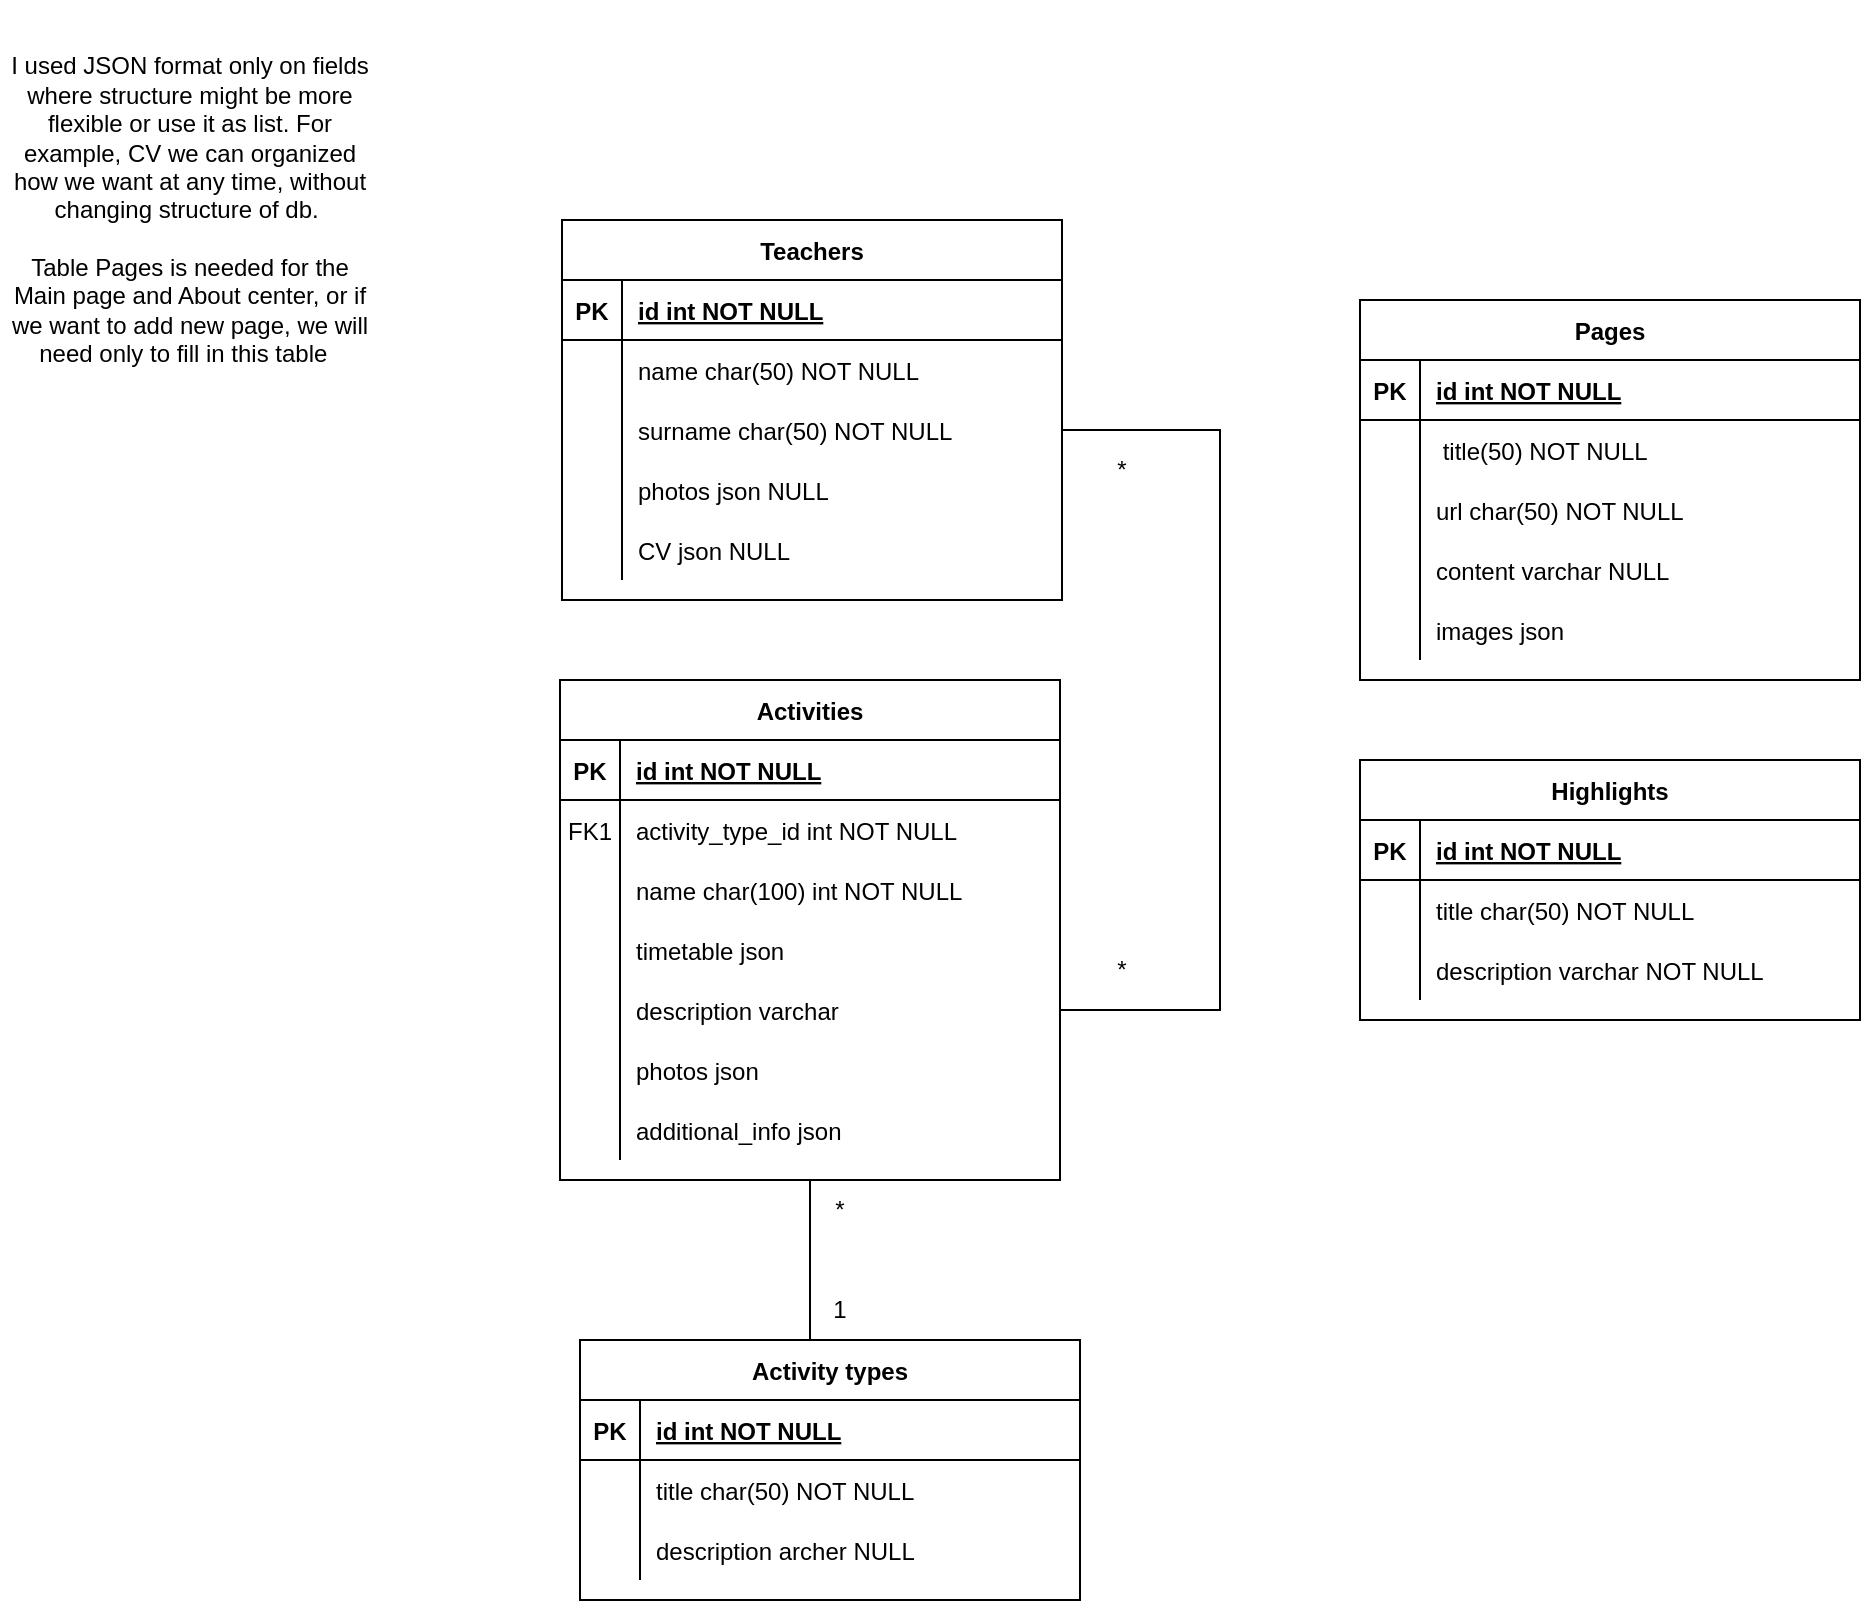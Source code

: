 <mxfile version="26.2.8">
  <diagram id="R2lEEEUBdFMjLlhIrx00" name="Page-1">
    <mxGraphModel dx="1828" dy="672" grid="1" gridSize="10" guides="1" tooltips="1" connect="1" arrows="1" fold="1" page="1" pageScale="1" pageWidth="850" pageHeight="1100" math="0" shadow="0" extFonts="Permanent Marker^https://fonts.googleapis.com/css?family=Permanent+Marker">
      <root>
        <mxCell id="0" />
        <mxCell id="1" parent="0" />
        <mxCell id="wKe0ogmMWTsK34M67j4x-1" value="Activity types" style="shape=table;startSize=30;container=1;collapsible=1;childLayout=tableLayout;fixedRows=1;rowLines=0;fontStyle=1;align=center;resizeLast=1;" vertex="1" parent="1">
          <mxGeometry x="130" y="680" width="250" height="130" as="geometry" />
        </mxCell>
        <mxCell id="wKe0ogmMWTsK34M67j4x-2" value="" style="shape=partialRectangle;collapsible=0;dropTarget=0;pointerEvents=0;fillColor=none;points=[[0,0.5],[1,0.5]];portConstraint=eastwest;top=0;left=0;right=0;bottom=1;" vertex="1" parent="wKe0ogmMWTsK34M67j4x-1">
          <mxGeometry y="30" width="250" height="30" as="geometry" />
        </mxCell>
        <mxCell id="wKe0ogmMWTsK34M67j4x-3" value="PK" style="shape=partialRectangle;overflow=hidden;connectable=0;fillColor=none;top=0;left=0;bottom=0;right=0;fontStyle=1;" vertex="1" parent="wKe0ogmMWTsK34M67j4x-2">
          <mxGeometry width="30" height="30" as="geometry">
            <mxRectangle width="30" height="30" as="alternateBounds" />
          </mxGeometry>
        </mxCell>
        <mxCell id="wKe0ogmMWTsK34M67j4x-4" value="id int NOT NULL" style="shape=partialRectangle;overflow=hidden;connectable=0;fillColor=none;top=0;left=0;bottom=0;right=0;align=left;spacingLeft=6;fontStyle=5;" vertex="1" parent="wKe0ogmMWTsK34M67j4x-2">
          <mxGeometry x="30" width="220" height="30" as="geometry">
            <mxRectangle width="220" height="30" as="alternateBounds" />
          </mxGeometry>
        </mxCell>
        <mxCell id="wKe0ogmMWTsK34M67j4x-5" value="" style="shape=partialRectangle;collapsible=0;dropTarget=0;pointerEvents=0;fillColor=none;points=[[0,0.5],[1,0.5]];portConstraint=eastwest;top=0;left=0;right=0;bottom=0;" vertex="1" parent="wKe0ogmMWTsK34M67j4x-1">
          <mxGeometry y="60" width="250" height="30" as="geometry" />
        </mxCell>
        <mxCell id="wKe0ogmMWTsK34M67j4x-6" value="" style="shape=partialRectangle;overflow=hidden;connectable=0;fillColor=none;top=0;left=0;bottom=0;right=0;" vertex="1" parent="wKe0ogmMWTsK34M67j4x-5">
          <mxGeometry width="30" height="30" as="geometry">
            <mxRectangle width="30" height="30" as="alternateBounds" />
          </mxGeometry>
        </mxCell>
        <mxCell id="wKe0ogmMWTsK34M67j4x-7" value="title char(50) NOT NULL" style="shape=partialRectangle;overflow=hidden;connectable=0;fillColor=none;top=0;left=0;bottom=0;right=0;align=left;spacingLeft=6;" vertex="1" parent="wKe0ogmMWTsK34M67j4x-5">
          <mxGeometry x="30" width="220" height="30" as="geometry">
            <mxRectangle width="220" height="30" as="alternateBounds" />
          </mxGeometry>
        </mxCell>
        <mxCell id="wKe0ogmMWTsK34M67j4x-8" value="" style="shape=partialRectangle;collapsible=0;dropTarget=0;pointerEvents=0;fillColor=none;points=[[0,0.5],[1,0.5]];portConstraint=eastwest;top=0;left=0;right=0;bottom=0;" vertex="1" parent="wKe0ogmMWTsK34M67j4x-1">
          <mxGeometry y="90" width="250" height="30" as="geometry" />
        </mxCell>
        <mxCell id="wKe0ogmMWTsK34M67j4x-9" value="" style="shape=partialRectangle;overflow=hidden;connectable=0;fillColor=none;top=0;left=0;bottom=0;right=0;" vertex="1" parent="wKe0ogmMWTsK34M67j4x-8">
          <mxGeometry width="30" height="30" as="geometry">
            <mxRectangle width="30" height="30" as="alternateBounds" />
          </mxGeometry>
        </mxCell>
        <mxCell id="wKe0ogmMWTsK34M67j4x-10" value="description archer NULL" style="shape=partialRectangle;overflow=hidden;connectable=0;fillColor=none;top=0;left=0;bottom=0;right=0;align=left;spacingLeft=6;" vertex="1" parent="wKe0ogmMWTsK34M67j4x-8">
          <mxGeometry x="30" width="220" height="30" as="geometry">
            <mxRectangle width="220" height="30" as="alternateBounds" />
          </mxGeometry>
        </mxCell>
        <mxCell id="wKe0ogmMWTsK34M67j4x-11" value="Activities" style="shape=table;startSize=30;container=1;collapsible=1;childLayout=tableLayout;fixedRows=1;rowLines=0;fontStyle=1;align=center;resizeLast=1;" vertex="1" parent="1">
          <mxGeometry x="120" y="350" width="250" height="250" as="geometry" />
        </mxCell>
        <mxCell id="wKe0ogmMWTsK34M67j4x-12" value="" style="shape=partialRectangle;collapsible=0;dropTarget=0;pointerEvents=0;fillColor=none;points=[[0,0.5],[1,0.5]];portConstraint=eastwest;top=0;left=0;right=0;bottom=1;" vertex="1" parent="wKe0ogmMWTsK34M67j4x-11">
          <mxGeometry y="30" width="250" height="30" as="geometry" />
        </mxCell>
        <mxCell id="wKe0ogmMWTsK34M67j4x-13" value="PK" style="shape=partialRectangle;overflow=hidden;connectable=0;fillColor=none;top=0;left=0;bottom=0;right=0;fontStyle=1;" vertex="1" parent="wKe0ogmMWTsK34M67j4x-12">
          <mxGeometry width="30" height="30" as="geometry">
            <mxRectangle width="30" height="30" as="alternateBounds" />
          </mxGeometry>
        </mxCell>
        <mxCell id="wKe0ogmMWTsK34M67j4x-14" value="id int NOT NULL " style="shape=partialRectangle;overflow=hidden;connectable=0;fillColor=none;top=0;left=0;bottom=0;right=0;align=left;spacingLeft=6;fontStyle=5;" vertex="1" parent="wKe0ogmMWTsK34M67j4x-12">
          <mxGeometry x="30" width="220" height="30" as="geometry">
            <mxRectangle width="220" height="30" as="alternateBounds" />
          </mxGeometry>
        </mxCell>
        <mxCell id="wKe0ogmMWTsK34M67j4x-15" value="" style="shape=partialRectangle;collapsible=0;dropTarget=0;pointerEvents=0;fillColor=none;points=[[0,0.5],[1,0.5]];portConstraint=eastwest;top=0;left=0;right=0;bottom=0;" vertex="1" parent="wKe0ogmMWTsK34M67j4x-11">
          <mxGeometry y="60" width="250" height="30" as="geometry" />
        </mxCell>
        <mxCell id="wKe0ogmMWTsK34M67j4x-16" value="FK1" style="shape=partialRectangle;overflow=hidden;connectable=0;fillColor=none;top=0;left=0;bottom=0;right=0;" vertex="1" parent="wKe0ogmMWTsK34M67j4x-15">
          <mxGeometry width="30" height="30" as="geometry">
            <mxRectangle width="30" height="30" as="alternateBounds" />
          </mxGeometry>
        </mxCell>
        <mxCell id="wKe0ogmMWTsK34M67j4x-17" value="activity_type_id int NOT NULL" style="shape=partialRectangle;overflow=hidden;connectable=0;fillColor=none;top=0;left=0;bottom=0;right=0;align=left;spacingLeft=6;" vertex="1" parent="wKe0ogmMWTsK34M67j4x-15">
          <mxGeometry x="30" width="220" height="30" as="geometry">
            <mxRectangle width="220" height="30" as="alternateBounds" />
          </mxGeometry>
        </mxCell>
        <mxCell id="wKe0ogmMWTsK34M67j4x-18" value="" style="shape=partialRectangle;collapsible=0;dropTarget=0;pointerEvents=0;fillColor=none;points=[[0,0.5],[1,0.5]];portConstraint=eastwest;top=0;left=0;right=0;bottom=0;" vertex="1" parent="wKe0ogmMWTsK34M67j4x-11">
          <mxGeometry y="90" width="250" height="30" as="geometry" />
        </mxCell>
        <mxCell id="wKe0ogmMWTsK34M67j4x-19" value="" style="shape=partialRectangle;overflow=hidden;connectable=0;fillColor=none;top=0;left=0;bottom=0;right=0;" vertex="1" parent="wKe0ogmMWTsK34M67j4x-18">
          <mxGeometry width="30" height="30" as="geometry">
            <mxRectangle width="30" height="30" as="alternateBounds" />
          </mxGeometry>
        </mxCell>
        <mxCell id="wKe0ogmMWTsK34M67j4x-20" value="name char(100) int NOT NULL" style="shape=partialRectangle;overflow=hidden;connectable=0;fillColor=none;top=0;left=0;bottom=0;right=0;align=left;spacingLeft=6;" vertex="1" parent="wKe0ogmMWTsK34M67j4x-18">
          <mxGeometry x="30" width="220" height="30" as="geometry">
            <mxRectangle width="220" height="30" as="alternateBounds" />
          </mxGeometry>
        </mxCell>
        <mxCell id="wKe0ogmMWTsK34M67j4x-37" value="" style="shape=partialRectangle;collapsible=0;dropTarget=0;pointerEvents=0;fillColor=none;points=[[0,0.5],[1,0.5]];portConstraint=eastwest;top=0;left=0;right=0;bottom=0;" vertex="1" parent="wKe0ogmMWTsK34M67j4x-11">
          <mxGeometry y="120" width="250" height="30" as="geometry" />
        </mxCell>
        <mxCell id="wKe0ogmMWTsK34M67j4x-38" value="" style="shape=partialRectangle;overflow=hidden;connectable=0;fillColor=none;top=0;left=0;bottom=0;right=0;" vertex="1" parent="wKe0ogmMWTsK34M67j4x-37">
          <mxGeometry width="30" height="30" as="geometry">
            <mxRectangle width="30" height="30" as="alternateBounds" />
          </mxGeometry>
        </mxCell>
        <mxCell id="wKe0ogmMWTsK34M67j4x-39" value="timetable json" style="shape=partialRectangle;overflow=hidden;connectable=0;fillColor=none;top=0;left=0;bottom=0;right=0;align=left;spacingLeft=6;" vertex="1" parent="wKe0ogmMWTsK34M67j4x-37">
          <mxGeometry x="30" width="220" height="30" as="geometry">
            <mxRectangle width="220" height="30" as="alternateBounds" />
          </mxGeometry>
        </mxCell>
        <mxCell id="wKe0ogmMWTsK34M67j4x-40" value="" style="shape=partialRectangle;collapsible=0;dropTarget=0;pointerEvents=0;fillColor=none;points=[[0,0.5],[1,0.5]];portConstraint=eastwest;top=0;left=0;right=0;bottom=0;" vertex="1" parent="wKe0ogmMWTsK34M67j4x-11">
          <mxGeometry y="150" width="250" height="30" as="geometry" />
        </mxCell>
        <mxCell id="wKe0ogmMWTsK34M67j4x-41" value="" style="shape=partialRectangle;overflow=hidden;connectable=0;fillColor=none;top=0;left=0;bottom=0;right=0;" vertex="1" parent="wKe0ogmMWTsK34M67j4x-40">
          <mxGeometry width="30" height="30" as="geometry">
            <mxRectangle width="30" height="30" as="alternateBounds" />
          </mxGeometry>
        </mxCell>
        <mxCell id="wKe0ogmMWTsK34M67j4x-42" value="description varchar" style="shape=partialRectangle;overflow=hidden;connectable=0;fillColor=none;top=0;left=0;bottom=0;right=0;align=left;spacingLeft=6;" vertex="1" parent="wKe0ogmMWTsK34M67j4x-40">
          <mxGeometry x="30" width="220" height="30" as="geometry">
            <mxRectangle width="220" height="30" as="alternateBounds" />
          </mxGeometry>
        </mxCell>
        <mxCell id="wKe0ogmMWTsK34M67j4x-59" value="" style="shape=partialRectangle;collapsible=0;dropTarget=0;pointerEvents=0;fillColor=none;points=[[0,0.5],[1,0.5]];portConstraint=eastwest;top=0;left=0;right=0;bottom=0;" vertex="1" parent="wKe0ogmMWTsK34M67j4x-11">
          <mxGeometry y="180" width="250" height="30" as="geometry" />
        </mxCell>
        <mxCell id="wKe0ogmMWTsK34M67j4x-60" value="" style="shape=partialRectangle;overflow=hidden;connectable=0;fillColor=none;top=0;left=0;bottom=0;right=0;" vertex="1" parent="wKe0ogmMWTsK34M67j4x-59">
          <mxGeometry width="30" height="30" as="geometry">
            <mxRectangle width="30" height="30" as="alternateBounds" />
          </mxGeometry>
        </mxCell>
        <mxCell id="wKe0ogmMWTsK34M67j4x-61" value="photos json" style="shape=partialRectangle;overflow=hidden;connectable=0;fillColor=none;top=0;left=0;bottom=0;right=0;align=left;spacingLeft=6;" vertex="1" parent="wKe0ogmMWTsK34M67j4x-59">
          <mxGeometry x="30" width="220" height="30" as="geometry">
            <mxRectangle width="220" height="30" as="alternateBounds" />
          </mxGeometry>
        </mxCell>
        <mxCell id="wKe0ogmMWTsK34M67j4x-62" value="" style="shape=partialRectangle;collapsible=0;dropTarget=0;pointerEvents=0;fillColor=none;points=[[0,0.5],[1,0.5]];portConstraint=eastwest;top=0;left=0;right=0;bottom=0;" vertex="1" parent="wKe0ogmMWTsK34M67j4x-11">
          <mxGeometry y="210" width="250" height="30" as="geometry" />
        </mxCell>
        <mxCell id="wKe0ogmMWTsK34M67j4x-63" value="" style="shape=partialRectangle;overflow=hidden;connectable=0;fillColor=none;top=0;left=0;bottom=0;right=0;" vertex="1" parent="wKe0ogmMWTsK34M67j4x-62">
          <mxGeometry width="30" height="30" as="geometry">
            <mxRectangle width="30" height="30" as="alternateBounds" />
          </mxGeometry>
        </mxCell>
        <mxCell id="wKe0ogmMWTsK34M67j4x-64" value="additional_info json" style="shape=partialRectangle;overflow=hidden;connectable=0;fillColor=none;top=0;left=0;bottom=0;right=0;align=left;spacingLeft=6;" vertex="1" parent="wKe0ogmMWTsK34M67j4x-62">
          <mxGeometry x="30" width="220" height="30" as="geometry">
            <mxRectangle width="220" height="30" as="alternateBounds" />
          </mxGeometry>
        </mxCell>
        <mxCell id="wKe0ogmMWTsK34M67j4x-21" value="Teachers" style="shape=table;startSize=30;container=1;collapsible=1;childLayout=tableLayout;fixedRows=1;rowLines=0;fontStyle=1;align=center;resizeLast=1;" vertex="1" parent="1">
          <mxGeometry x="121" y="120" width="250" height="190" as="geometry" />
        </mxCell>
        <mxCell id="wKe0ogmMWTsK34M67j4x-22" value="" style="shape=partialRectangle;collapsible=0;dropTarget=0;pointerEvents=0;fillColor=none;points=[[0,0.5],[1,0.5]];portConstraint=eastwest;top=0;left=0;right=0;bottom=1;" vertex="1" parent="wKe0ogmMWTsK34M67j4x-21">
          <mxGeometry y="30" width="250" height="30" as="geometry" />
        </mxCell>
        <mxCell id="wKe0ogmMWTsK34M67j4x-23" value="PK" style="shape=partialRectangle;overflow=hidden;connectable=0;fillColor=none;top=0;left=0;bottom=0;right=0;fontStyle=1;" vertex="1" parent="wKe0ogmMWTsK34M67j4x-22">
          <mxGeometry width="30" height="30" as="geometry">
            <mxRectangle width="30" height="30" as="alternateBounds" />
          </mxGeometry>
        </mxCell>
        <mxCell id="wKe0ogmMWTsK34M67j4x-24" value="id int NOT NULL" style="shape=partialRectangle;overflow=hidden;connectable=0;fillColor=none;top=0;left=0;bottom=0;right=0;align=left;spacingLeft=6;fontStyle=5;" vertex="1" parent="wKe0ogmMWTsK34M67j4x-22">
          <mxGeometry x="30" width="220" height="30" as="geometry">
            <mxRectangle width="220" height="30" as="alternateBounds" />
          </mxGeometry>
        </mxCell>
        <mxCell id="wKe0ogmMWTsK34M67j4x-25" value="" style="shape=partialRectangle;collapsible=0;dropTarget=0;pointerEvents=0;fillColor=none;points=[[0,0.5],[1,0.5]];portConstraint=eastwest;top=0;left=0;right=0;bottom=0;" vertex="1" parent="wKe0ogmMWTsK34M67j4x-21">
          <mxGeometry y="60" width="250" height="30" as="geometry" />
        </mxCell>
        <mxCell id="wKe0ogmMWTsK34M67j4x-26" value="" style="shape=partialRectangle;overflow=hidden;connectable=0;fillColor=none;top=0;left=0;bottom=0;right=0;" vertex="1" parent="wKe0ogmMWTsK34M67j4x-25">
          <mxGeometry width="30" height="30" as="geometry">
            <mxRectangle width="30" height="30" as="alternateBounds" />
          </mxGeometry>
        </mxCell>
        <mxCell id="wKe0ogmMWTsK34M67j4x-27" value="name char(50) NOT NULL" style="shape=partialRectangle;overflow=hidden;connectable=0;fillColor=none;top=0;left=0;bottom=0;right=0;align=left;spacingLeft=6;" vertex="1" parent="wKe0ogmMWTsK34M67j4x-25">
          <mxGeometry x="30" width="220" height="30" as="geometry">
            <mxRectangle width="220" height="30" as="alternateBounds" />
          </mxGeometry>
        </mxCell>
        <mxCell id="wKe0ogmMWTsK34M67j4x-28" value="" style="shape=partialRectangle;collapsible=0;dropTarget=0;pointerEvents=0;fillColor=none;points=[[0,0.5],[1,0.5]];portConstraint=eastwest;top=0;left=0;right=0;bottom=0;" vertex="1" parent="wKe0ogmMWTsK34M67j4x-21">
          <mxGeometry y="90" width="250" height="30" as="geometry" />
        </mxCell>
        <mxCell id="wKe0ogmMWTsK34M67j4x-29" value="" style="shape=partialRectangle;overflow=hidden;connectable=0;fillColor=none;top=0;left=0;bottom=0;right=0;" vertex="1" parent="wKe0ogmMWTsK34M67j4x-28">
          <mxGeometry width="30" height="30" as="geometry">
            <mxRectangle width="30" height="30" as="alternateBounds" />
          </mxGeometry>
        </mxCell>
        <mxCell id="wKe0ogmMWTsK34M67j4x-30" value="surname char(50) NOT NULL" style="shape=partialRectangle;overflow=hidden;connectable=0;fillColor=none;top=0;left=0;bottom=0;right=0;align=left;spacingLeft=6;" vertex="1" parent="wKe0ogmMWTsK34M67j4x-28">
          <mxGeometry x="30" width="220" height="30" as="geometry">
            <mxRectangle width="220" height="30" as="alternateBounds" />
          </mxGeometry>
        </mxCell>
        <mxCell id="wKe0ogmMWTsK34M67j4x-31" value="" style="shape=partialRectangle;collapsible=0;dropTarget=0;pointerEvents=0;fillColor=none;points=[[0,0.5],[1,0.5]];portConstraint=eastwest;top=0;left=0;right=0;bottom=0;" vertex="1" parent="wKe0ogmMWTsK34M67j4x-21">
          <mxGeometry y="120" width="250" height="30" as="geometry" />
        </mxCell>
        <mxCell id="wKe0ogmMWTsK34M67j4x-32" value="" style="shape=partialRectangle;overflow=hidden;connectable=0;fillColor=none;top=0;left=0;bottom=0;right=0;" vertex="1" parent="wKe0ogmMWTsK34M67j4x-31">
          <mxGeometry width="30" height="30" as="geometry">
            <mxRectangle width="30" height="30" as="alternateBounds" />
          </mxGeometry>
        </mxCell>
        <mxCell id="wKe0ogmMWTsK34M67j4x-33" value="photos json NULL" style="shape=partialRectangle;overflow=hidden;connectable=0;fillColor=none;top=0;left=0;bottom=0;right=0;align=left;spacingLeft=6;" vertex="1" parent="wKe0ogmMWTsK34M67j4x-31">
          <mxGeometry x="30" width="220" height="30" as="geometry">
            <mxRectangle width="220" height="30" as="alternateBounds" />
          </mxGeometry>
        </mxCell>
        <mxCell id="wKe0ogmMWTsK34M67j4x-34" value="" style="shape=partialRectangle;collapsible=0;dropTarget=0;pointerEvents=0;fillColor=none;points=[[0,0.5],[1,0.5]];portConstraint=eastwest;top=0;left=0;right=0;bottom=0;" vertex="1" parent="wKe0ogmMWTsK34M67j4x-21">
          <mxGeometry y="150" width="250" height="30" as="geometry" />
        </mxCell>
        <mxCell id="wKe0ogmMWTsK34M67j4x-35" value="" style="shape=partialRectangle;overflow=hidden;connectable=0;fillColor=none;top=0;left=0;bottom=0;right=0;" vertex="1" parent="wKe0ogmMWTsK34M67j4x-34">
          <mxGeometry width="30" height="30" as="geometry">
            <mxRectangle width="30" height="30" as="alternateBounds" />
          </mxGeometry>
        </mxCell>
        <mxCell id="wKe0ogmMWTsK34M67j4x-36" value="CV json NULL" style="shape=partialRectangle;overflow=hidden;connectable=0;fillColor=none;top=0;left=0;bottom=0;right=0;align=left;spacingLeft=6;" vertex="1" parent="wKe0ogmMWTsK34M67j4x-34">
          <mxGeometry x="30" width="220" height="30" as="geometry">
            <mxRectangle width="220" height="30" as="alternateBounds" />
          </mxGeometry>
        </mxCell>
        <mxCell id="wKe0ogmMWTsK34M67j4x-65" value="Highlights" style="shape=table;startSize=30;container=1;collapsible=1;childLayout=tableLayout;fixedRows=1;rowLines=0;fontStyle=1;align=center;resizeLast=1;" vertex="1" parent="1">
          <mxGeometry x="520" y="390" width="250" height="130" as="geometry" />
        </mxCell>
        <mxCell id="wKe0ogmMWTsK34M67j4x-66" value="" style="shape=partialRectangle;collapsible=0;dropTarget=0;pointerEvents=0;fillColor=none;points=[[0,0.5],[1,0.5]];portConstraint=eastwest;top=0;left=0;right=0;bottom=1;" vertex="1" parent="wKe0ogmMWTsK34M67j4x-65">
          <mxGeometry y="30" width="250" height="30" as="geometry" />
        </mxCell>
        <mxCell id="wKe0ogmMWTsK34M67j4x-67" value="PK" style="shape=partialRectangle;overflow=hidden;connectable=0;fillColor=none;top=0;left=0;bottom=0;right=0;fontStyle=1;" vertex="1" parent="wKe0ogmMWTsK34M67j4x-66">
          <mxGeometry width="30" height="30" as="geometry">
            <mxRectangle width="30" height="30" as="alternateBounds" />
          </mxGeometry>
        </mxCell>
        <mxCell id="wKe0ogmMWTsK34M67j4x-68" value="id int NOT NULL" style="shape=partialRectangle;overflow=hidden;connectable=0;fillColor=none;top=0;left=0;bottom=0;right=0;align=left;spacingLeft=6;fontStyle=5;" vertex="1" parent="wKe0ogmMWTsK34M67j4x-66">
          <mxGeometry x="30" width="220" height="30" as="geometry">
            <mxRectangle width="220" height="30" as="alternateBounds" />
          </mxGeometry>
        </mxCell>
        <mxCell id="wKe0ogmMWTsK34M67j4x-69" value="" style="shape=partialRectangle;collapsible=0;dropTarget=0;pointerEvents=0;fillColor=none;points=[[0,0.5],[1,0.5]];portConstraint=eastwest;top=0;left=0;right=0;bottom=0;" vertex="1" parent="wKe0ogmMWTsK34M67j4x-65">
          <mxGeometry y="60" width="250" height="30" as="geometry" />
        </mxCell>
        <mxCell id="wKe0ogmMWTsK34M67j4x-70" value="" style="shape=partialRectangle;overflow=hidden;connectable=0;fillColor=none;top=0;left=0;bottom=0;right=0;" vertex="1" parent="wKe0ogmMWTsK34M67j4x-69">
          <mxGeometry width="30" height="30" as="geometry">
            <mxRectangle width="30" height="30" as="alternateBounds" />
          </mxGeometry>
        </mxCell>
        <mxCell id="wKe0ogmMWTsK34M67j4x-71" value="title char(50) NOT NULL" style="shape=partialRectangle;overflow=hidden;connectable=0;fillColor=none;top=0;left=0;bottom=0;right=0;align=left;spacingLeft=6;" vertex="1" parent="wKe0ogmMWTsK34M67j4x-69">
          <mxGeometry x="30" width="220" height="30" as="geometry">
            <mxRectangle width="220" height="30" as="alternateBounds" />
          </mxGeometry>
        </mxCell>
        <mxCell id="wKe0ogmMWTsK34M67j4x-72" value="" style="shape=partialRectangle;collapsible=0;dropTarget=0;pointerEvents=0;fillColor=none;points=[[0,0.5],[1,0.5]];portConstraint=eastwest;top=0;left=0;right=0;bottom=0;" vertex="1" parent="wKe0ogmMWTsK34M67j4x-65">
          <mxGeometry y="90" width="250" height="30" as="geometry" />
        </mxCell>
        <mxCell id="wKe0ogmMWTsK34M67j4x-73" value="" style="shape=partialRectangle;overflow=hidden;connectable=0;fillColor=none;top=0;left=0;bottom=0;right=0;" vertex="1" parent="wKe0ogmMWTsK34M67j4x-72">
          <mxGeometry width="30" height="30" as="geometry">
            <mxRectangle width="30" height="30" as="alternateBounds" />
          </mxGeometry>
        </mxCell>
        <mxCell id="wKe0ogmMWTsK34M67j4x-74" value="description varchar NOT NULL" style="shape=partialRectangle;overflow=hidden;connectable=0;fillColor=none;top=0;left=0;bottom=0;right=0;align=left;spacingLeft=6;" vertex="1" parent="wKe0ogmMWTsK34M67j4x-72">
          <mxGeometry x="30" width="220" height="30" as="geometry">
            <mxRectangle width="220" height="30" as="alternateBounds" />
          </mxGeometry>
        </mxCell>
        <mxCell id="wKe0ogmMWTsK34M67j4x-81" value="Pages" style="shape=table;startSize=30;container=1;collapsible=1;childLayout=tableLayout;fixedRows=1;rowLines=0;fontStyle=1;align=center;resizeLast=1;" vertex="1" parent="1">
          <mxGeometry x="520" y="160" width="250" height="190" as="geometry" />
        </mxCell>
        <mxCell id="wKe0ogmMWTsK34M67j4x-82" value="" style="shape=partialRectangle;collapsible=0;dropTarget=0;pointerEvents=0;fillColor=none;points=[[0,0.5],[1,0.5]];portConstraint=eastwest;top=0;left=0;right=0;bottom=1;" vertex="1" parent="wKe0ogmMWTsK34M67j4x-81">
          <mxGeometry y="30" width="250" height="30" as="geometry" />
        </mxCell>
        <mxCell id="wKe0ogmMWTsK34M67j4x-83" value="PK" style="shape=partialRectangle;overflow=hidden;connectable=0;fillColor=none;top=0;left=0;bottom=0;right=0;fontStyle=1;" vertex="1" parent="wKe0ogmMWTsK34M67j4x-82">
          <mxGeometry width="30" height="30" as="geometry">
            <mxRectangle width="30" height="30" as="alternateBounds" />
          </mxGeometry>
        </mxCell>
        <mxCell id="wKe0ogmMWTsK34M67j4x-84" value="id int NOT NULL" style="shape=partialRectangle;overflow=hidden;connectable=0;fillColor=none;top=0;left=0;bottom=0;right=0;align=left;spacingLeft=6;fontStyle=5;" vertex="1" parent="wKe0ogmMWTsK34M67j4x-82">
          <mxGeometry x="30" width="220" height="30" as="geometry">
            <mxRectangle width="220" height="30" as="alternateBounds" />
          </mxGeometry>
        </mxCell>
        <mxCell id="wKe0ogmMWTsK34M67j4x-85" value="" style="shape=partialRectangle;collapsible=0;dropTarget=0;pointerEvents=0;fillColor=none;points=[[0,0.5],[1,0.5]];portConstraint=eastwest;top=0;left=0;right=0;bottom=0;" vertex="1" parent="wKe0ogmMWTsK34M67j4x-81">
          <mxGeometry y="60" width="250" height="30" as="geometry" />
        </mxCell>
        <mxCell id="wKe0ogmMWTsK34M67j4x-86" value="" style="shape=partialRectangle;overflow=hidden;connectable=0;fillColor=none;top=0;left=0;bottom=0;right=0;" vertex="1" parent="wKe0ogmMWTsK34M67j4x-85">
          <mxGeometry width="30" height="30" as="geometry">
            <mxRectangle width="30" height="30" as="alternateBounds" />
          </mxGeometry>
        </mxCell>
        <mxCell id="wKe0ogmMWTsK34M67j4x-87" value=" title(50) NOT NULL" style="shape=partialRectangle;overflow=hidden;connectable=0;fillColor=none;top=0;left=0;bottom=0;right=0;align=left;spacingLeft=6;" vertex="1" parent="wKe0ogmMWTsK34M67j4x-85">
          <mxGeometry x="30" width="220" height="30" as="geometry">
            <mxRectangle width="220" height="30" as="alternateBounds" />
          </mxGeometry>
        </mxCell>
        <mxCell id="wKe0ogmMWTsK34M67j4x-88" value="" style="shape=partialRectangle;collapsible=0;dropTarget=0;pointerEvents=0;fillColor=none;points=[[0,0.5],[1,0.5]];portConstraint=eastwest;top=0;left=0;right=0;bottom=0;" vertex="1" parent="wKe0ogmMWTsK34M67j4x-81">
          <mxGeometry y="90" width="250" height="30" as="geometry" />
        </mxCell>
        <mxCell id="wKe0ogmMWTsK34M67j4x-89" value="" style="shape=partialRectangle;overflow=hidden;connectable=0;fillColor=none;top=0;left=0;bottom=0;right=0;" vertex="1" parent="wKe0ogmMWTsK34M67j4x-88">
          <mxGeometry width="30" height="30" as="geometry">
            <mxRectangle width="30" height="30" as="alternateBounds" />
          </mxGeometry>
        </mxCell>
        <mxCell id="wKe0ogmMWTsK34M67j4x-90" value="url char(50) NOT NULL" style="shape=partialRectangle;overflow=hidden;connectable=0;fillColor=none;top=0;left=0;bottom=0;right=0;align=left;spacingLeft=6;" vertex="1" parent="wKe0ogmMWTsK34M67j4x-88">
          <mxGeometry x="30" width="220" height="30" as="geometry">
            <mxRectangle width="220" height="30" as="alternateBounds" />
          </mxGeometry>
        </mxCell>
        <mxCell id="wKe0ogmMWTsK34M67j4x-91" value="" style="shape=partialRectangle;collapsible=0;dropTarget=0;pointerEvents=0;fillColor=none;points=[[0,0.5],[1,0.5]];portConstraint=eastwest;top=0;left=0;right=0;bottom=0;" vertex="1" parent="wKe0ogmMWTsK34M67j4x-81">
          <mxGeometry y="120" width="250" height="30" as="geometry" />
        </mxCell>
        <mxCell id="wKe0ogmMWTsK34M67j4x-92" value="" style="shape=partialRectangle;overflow=hidden;connectable=0;fillColor=none;top=0;left=0;bottom=0;right=0;" vertex="1" parent="wKe0ogmMWTsK34M67j4x-91">
          <mxGeometry width="30" height="30" as="geometry">
            <mxRectangle width="30" height="30" as="alternateBounds" />
          </mxGeometry>
        </mxCell>
        <mxCell id="wKe0ogmMWTsK34M67j4x-93" value="content varchar NULL" style="shape=partialRectangle;overflow=hidden;connectable=0;fillColor=none;top=0;left=0;bottom=0;right=0;align=left;spacingLeft=6;" vertex="1" parent="wKe0ogmMWTsK34M67j4x-91">
          <mxGeometry x="30" width="220" height="30" as="geometry">
            <mxRectangle width="220" height="30" as="alternateBounds" />
          </mxGeometry>
        </mxCell>
        <mxCell id="wKe0ogmMWTsK34M67j4x-105" value="" style="shape=partialRectangle;collapsible=0;dropTarget=0;pointerEvents=0;fillColor=none;points=[[0,0.5],[1,0.5]];portConstraint=eastwest;top=0;left=0;right=0;bottom=0;" vertex="1" parent="wKe0ogmMWTsK34M67j4x-81">
          <mxGeometry y="150" width="250" height="30" as="geometry" />
        </mxCell>
        <mxCell id="wKe0ogmMWTsK34M67j4x-106" value="" style="shape=partialRectangle;overflow=hidden;connectable=0;fillColor=none;top=0;left=0;bottom=0;right=0;" vertex="1" parent="wKe0ogmMWTsK34M67j4x-105">
          <mxGeometry width="30" height="30" as="geometry">
            <mxRectangle width="30" height="30" as="alternateBounds" />
          </mxGeometry>
        </mxCell>
        <mxCell id="wKe0ogmMWTsK34M67j4x-107" value="images json" style="shape=partialRectangle;overflow=hidden;connectable=0;fillColor=none;top=0;left=0;bottom=0;right=0;align=left;spacingLeft=6;" vertex="1" parent="wKe0ogmMWTsK34M67j4x-105">
          <mxGeometry x="30" width="220" height="30" as="geometry">
            <mxRectangle width="220" height="30" as="alternateBounds" />
          </mxGeometry>
        </mxCell>
        <mxCell id="wKe0ogmMWTsK34M67j4x-101" style="edgeStyle=none;rounded=0;orthogonalLoop=1;jettySize=auto;html=1;exitX=1;exitY=0.5;exitDx=0;exitDy=0;entryX=1;entryY=0.5;entryDx=0;entryDy=0;endArrow=none;startFill=0;" edge="1" parent="1" source="wKe0ogmMWTsK34M67j4x-28" target="wKe0ogmMWTsK34M67j4x-40">
          <mxGeometry relative="1" as="geometry">
            <Array as="points">
              <mxPoint x="450" y="225" />
              <mxPoint x="450" y="515" />
            </Array>
          </mxGeometry>
        </mxCell>
        <mxCell id="wKe0ogmMWTsK34M67j4x-103" value="*" style="text;html=1;align=center;verticalAlign=middle;whiteSpace=wrap;rounded=0;" vertex="1" parent="1">
          <mxGeometry x="371" y="230" width="60" height="30" as="geometry" />
        </mxCell>
        <mxCell id="wKe0ogmMWTsK34M67j4x-104" value="*" style="text;html=1;align=center;verticalAlign=middle;whiteSpace=wrap;rounded=0;" vertex="1" parent="1">
          <mxGeometry x="371" y="480" width="60" height="30" as="geometry" />
        </mxCell>
        <mxCell id="wKe0ogmMWTsK34M67j4x-108" style="edgeStyle=none;rounded=0;orthogonalLoop=1;jettySize=auto;html=1;entryX=0.5;entryY=1;entryDx=0;entryDy=0;endArrow=none;startFill=0;" edge="1" parent="1" target="wKe0ogmMWTsK34M67j4x-11">
          <mxGeometry relative="1" as="geometry">
            <mxPoint x="245" y="680" as="sourcePoint" />
          </mxGeometry>
        </mxCell>
        <mxCell id="wKe0ogmMWTsK34M67j4x-109" value="*" style="text;html=1;align=center;verticalAlign=middle;whiteSpace=wrap;rounded=0;" vertex="1" parent="1">
          <mxGeometry x="230" y="600" width="60" height="30" as="geometry" />
        </mxCell>
        <mxCell id="wKe0ogmMWTsK34M67j4x-110" value="1" style="text;html=1;align=center;verticalAlign=middle;whiteSpace=wrap;rounded=0;" vertex="1" parent="1">
          <mxGeometry x="230" y="650" width="60" height="30" as="geometry" />
        </mxCell>
        <mxCell id="wKe0ogmMWTsK34M67j4x-112" value="I used JSON format only on fields where structure might be more flexible or use it as list. For example, CV we can organized how we want at any time, without changing structure of db.&amp;nbsp;&lt;div&gt;&lt;br&gt;&lt;/div&gt;&lt;div&gt;Table Pages is needed for the Main page and About center, or if we want to add new page, we will need only to fill in this table &amp;nbsp;&lt;/div&gt;" style="text;html=1;align=center;verticalAlign=middle;whiteSpace=wrap;rounded=0;" vertex="1" parent="1">
          <mxGeometry x="-160" y="10" width="190" height="210" as="geometry" />
        </mxCell>
      </root>
    </mxGraphModel>
  </diagram>
</mxfile>
